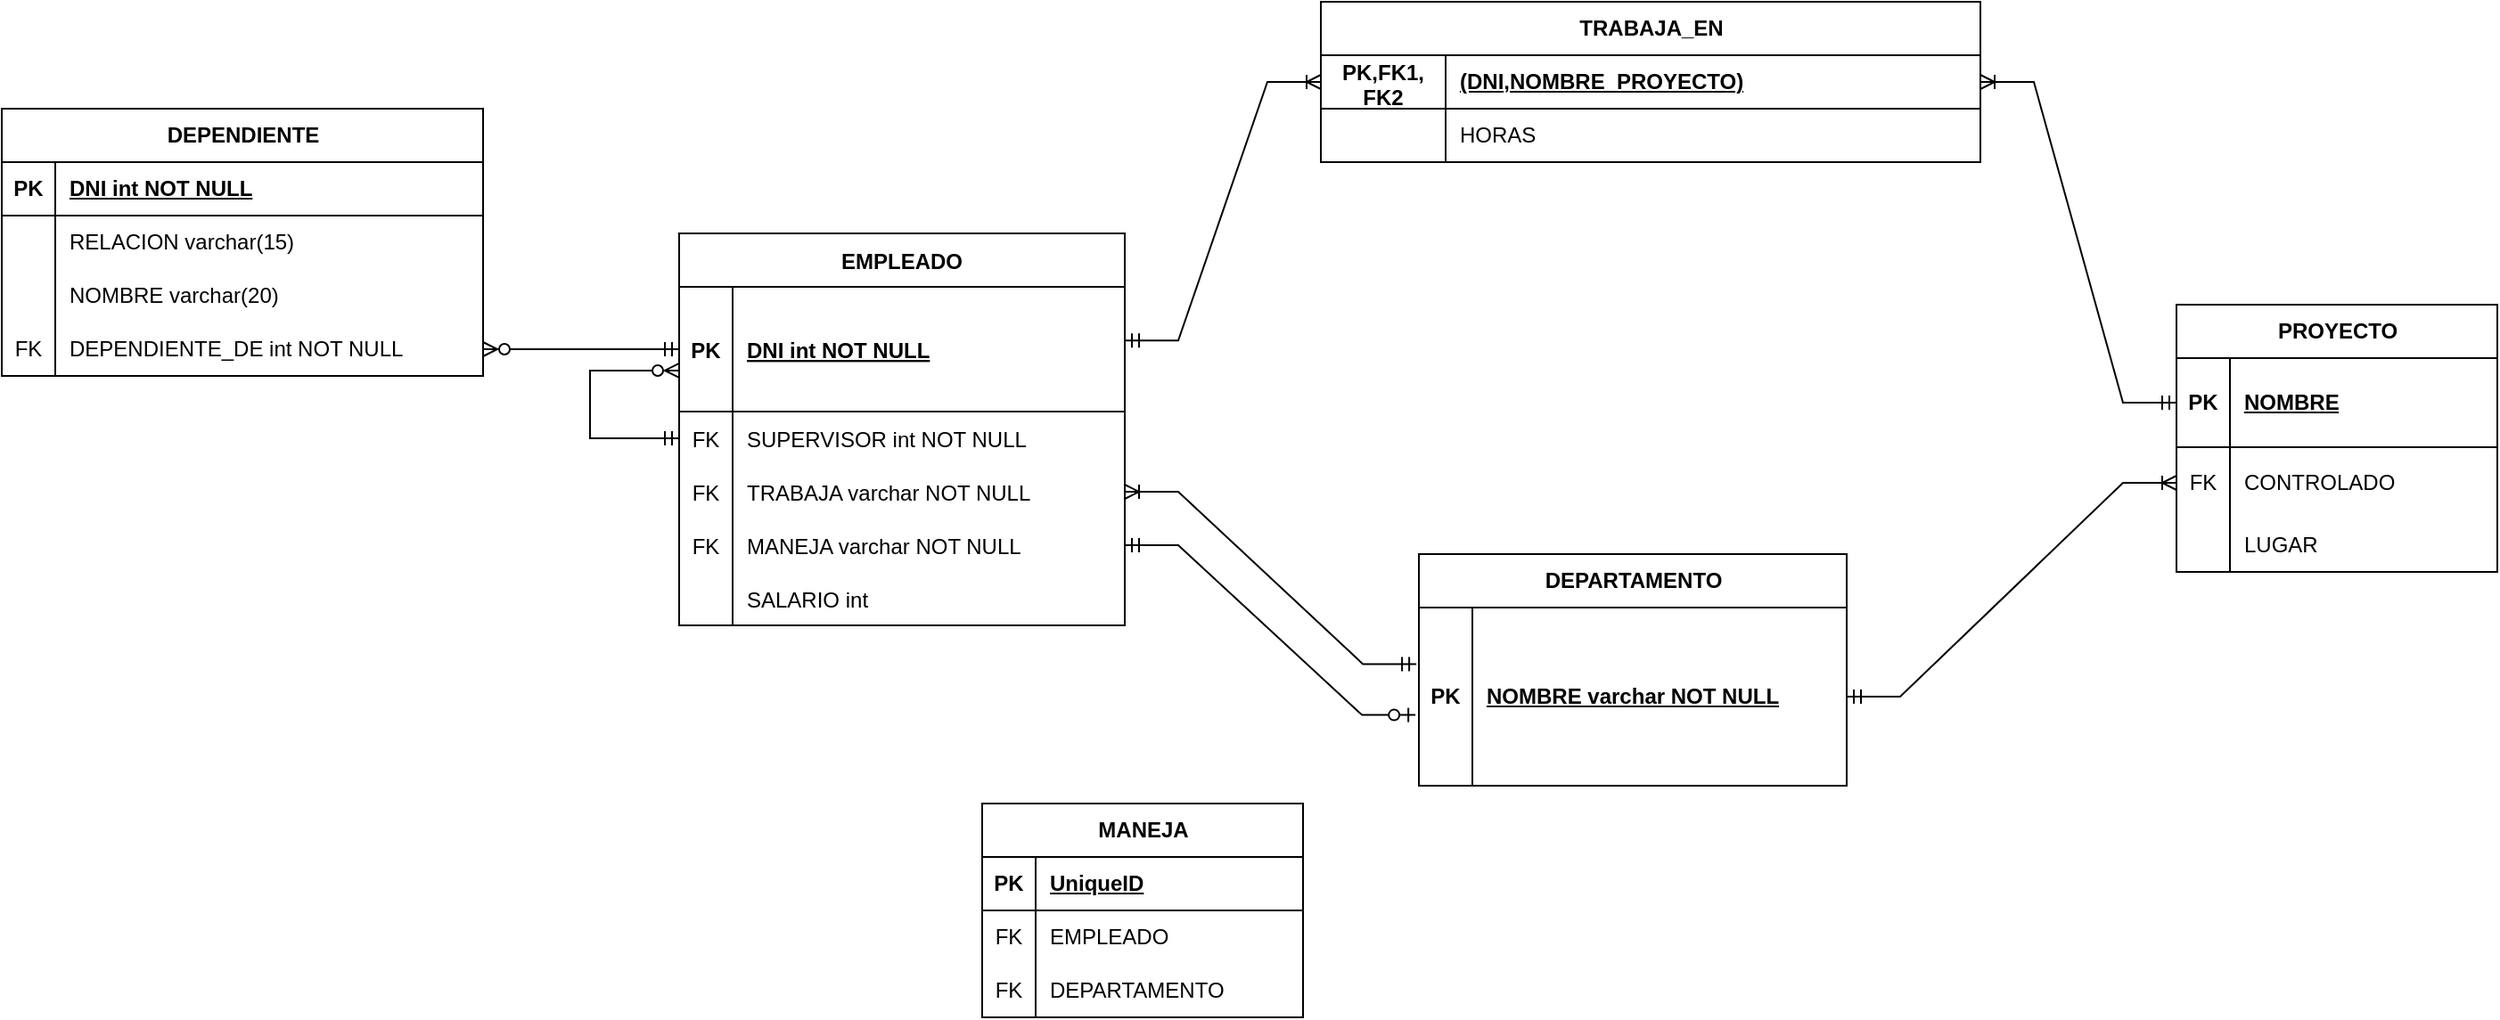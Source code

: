 <mxfile version="21.7.2" type="device">
  <diagram id="R2lEEEUBdFMjLlhIrx00" name="Page-1">
    <mxGraphModel dx="2004" dy="523" grid="1" gridSize="10" guides="1" tooltips="1" connect="1" arrows="1" fold="1" page="1" pageScale="1" pageWidth="850" pageHeight="1100" math="0" shadow="0" extFonts="Permanent Marker^https://fonts.googleapis.com/css?family=Permanent+Marker">
      <root>
        <mxCell id="0" />
        <mxCell id="1" parent="0" />
        <mxCell id="C-vyLk0tnHw3VtMMgP7b-23" value="EMPLEADO" style="shape=table;startSize=30;container=1;collapsible=1;childLayout=tableLayout;fixedRows=1;rowLines=0;fontStyle=1;align=center;resizeLast=1;" parent="1" vertex="1">
          <mxGeometry x="60" y="190" width="250" height="220" as="geometry" />
        </mxCell>
        <mxCell id="C-vyLk0tnHw3VtMMgP7b-24" value="" style="shape=partialRectangle;collapsible=0;dropTarget=0;pointerEvents=0;fillColor=none;points=[[0,0.5],[1,0.5]];portConstraint=eastwest;top=0;left=0;right=0;bottom=1;" parent="C-vyLk0tnHw3VtMMgP7b-23" vertex="1">
          <mxGeometry y="30" width="250" height="70" as="geometry" />
        </mxCell>
        <mxCell id="C-vyLk0tnHw3VtMMgP7b-25" value="PK" style="shape=partialRectangle;overflow=hidden;connectable=0;fillColor=none;top=0;left=0;bottom=0;right=0;fontStyle=1;" parent="C-vyLk0tnHw3VtMMgP7b-24" vertex="1">
          <mxGeometry width="30" height="70" as="geometry">
            <mxRectangle width="30" height="70" as="alternateBounds" />
          </mxGeometry>
        </mxCell>
        <mxCell id="C-vyLk0tnHw3VtMMgP7b-26" value="DNI int NOT NULL " style="shape=partialRectangle;overflow=hidden;connectable=0;fillColor=none;top=0;left=0;bottom=0;right=0;align=left;spacingLeft=6;fontStyle=5;" parent="C-vyLk0tnHw3VtMMgP7b-24" vertex="1">
          <mxGeometry x="30" width="220" height="70" as="geometry">
            <mxRectangle width="220" height="70" as="alternateBounds" />
          </mxGeometry>
        </mxCell>
        <mxCell id="C-vyLk0tnHw3VtMMgP7b-27" value="" style="shape=partialRectangle;collapsible=0;dropTarget=0;pointerEvents=0;fillColor=none;points=[[0,0.5],[1,0.5]];portConstraint=eastwest;top=0;left=0;right=0;bottom=0;" parent="C-vyLk0tnHw3VtMMgP7b-23" vertex="1">
          <mxGeometry y="100" width="250" height="30" as="geometry" />
        </mxCell>
        <mxCell id="C-vyLk0tnHw3VtMMgP7b-28" value="FK" style="shape=partialRectangle;overflow=hidden;connectable=0;fillColor=none;top=0;left=0;bottom=0;right=0;" parent="C-vyLk0tnHw3VtMMgP7b-27" vertex="1">
          <mxGeometry width="30" height="30" as="geometry">
            <mxRectangle width="30" height="30" as="alternateBounds" />
          </mxGeometry>
        </mxCell>
        <mxCell id="C-vyLk0tnHw3VtMMgP7b-29" value="SUPERVISOR int NOT NULL" style="shape=partialRectangle;overflow=hidden;connectable=0;fillColor=none;top=0;left=0;bottom=0;right=0;align=left;spacingLeft=6;" parent="C-vyLk0tnHw3VtMMgP7b-27" vertex="1">
          <mxGeometry x="30" width="220" height="30" as="geometry">
            <mxRectangle width="220" height="30" as="alternateBounds" />
          </mxGeometry>
        </mxCell>
        <mxCell id="5mUNGcBDX_0TZMfWuPJt-99" style="shape=partialRectangle;collapsible=0;dropTarget=0;pointerEvents=0;fillColor=none;points=[[0,0.5],[1,0.5]];portConstraint=eastwest;top=0;left=0;right=0;bottom=0;" parent="C-vyLk0tnHw3VtMMgP7b-23" vertex="1">
          <mxGeometry y="130" width="250" height="30" as="geometry" />
        </mxCell>
        <mxCell id="5mUNGcBDX_0TZMfWuPJt-100" style="shape=partialRectangle;overflow=hidden;connectable=0;fillColor=none;top=0;left=0;bottom=0;right=0;" parent="5mUNGcBDX_0TZMfWuPJt-99" vertex="1">
          <mxGeometry width="30" height="30" as="geometry">
            <mxRectangle width="30" height="30" as="alternateBounds" />
          </mxGeometry>
        </mxCell>
        <mxCell id="5mUNGcBDX_0TZMfWuPJt-101" value="TRABAJA varchar NOT NULL" style="shape=partialRectangle;overflow=hidden;connectable=0;fillColor=none;top=0;left=0;bottom=0;right=0;align=left;spacingLeft=6;" parent="5mUNGcBDX_0TZMfWuPJt-99" vertex="1">
          <mxGeometry x="30" width="220" height="30" as="geometry">
            <mxRectangle width="220" height="30" as="alternateBounds" />
          </mxGeometry>
        </mxCell>
        <mxCell id="5mUNGcBDX_0TZMfWuPJt-103" style="shape=partialRectangle;collapsible=0;dropTarget=0;pointerEvents=0;fillColor=none;points=[[0,0.5],[1,0.5]];portConstraint=eastwest;top=0;left=0;right=0;bottom=0;" parent="C-vyLk0tnHw3VtMMgP7b-23" vertex="1">
          <mxGeometry y="160" width="250" height="30" as="geometry" />
        </mxCell>
        <mxCell id="5mUNGcBDX_0TZMfWuPJt-104" value="FK" style="shape=partialRectangle;overflow=hidden;connectable=0;fillColor=none;top=0;left=0;bottom=0;right=0;" parent="5mUNGcBDX_0TZMfWuPJt-103" vertex="1">
          <mxGeometry width="30" height="30" as="geometry">
            <mxRectangle width="30" height="30" as="alternateBounds" />
          </mxGeometry>
        </mxCell>
        <mxCell id="5mUNGcBDX_0TZMfWuPJt-105" value="MANEJA varchar NOT NULL" style="shape=partialRectangle;overflow=hidden;connectable=0;fillColor=none;top=0;left=0;bottom=0;right=0;align=left;spacingLeft=6;" parent="5mUNGcBDX_0TZMfWuPJt-103" vertex="1">
          <mxGeometry x="30" width="220" height="30" as="geometry">
            <mxRectangle width="220" height="30" as="alternateBounds" />
          </mxGeometry>
        </mxCell>
        <mxCell id="w7Iy3x2jb8mtlpS3CNyu-40" style="shape=partialRectangle;collapsible=0;dropTarget=0;pointerEvents=0;fillColor=none;points=[[0,0.5],[1,0.5]];portConstraint=eastwest;top=0;left=0;right=0;bottom=0;" vertex="1" parent="C-vyLk0tnHw3VtMMgP7b-23">
          <mxGeometry y="190" width="250" height="30" as="geometry" />
        </mxCell>
        <mxCell id="w7Iy3x2jb8mtlpS3CNyu-41" style="shape=partialRectangle;overflow=hidden;connectable=0;fillColor=none;top=0;left=0;bottom=0;right=0;" vertex="1" parent="w7Iy3x2jb8mtlpS3CNyu-40">
          <mxGeometry width="30" height="30" as="geometry">
            <mxRectangle width="30" height="30" as="alternateBounds" />
          </mxGeometry>
        </mxCell>
        <mxCell id="w7Iy3x2jb8mtlpS3CNyu-42" value="SALARIO int" style="shape=partialRectangle;overflow=hidden;connectable=0;fillColor=none;top=0;left=0;bottom=0;right=0;align=left;spacingLeft=6;" vertex="1" parent="w7Iy3x2jb8mtlpS3CNyu-40">
          <mxGeometry x="30" width="220" height="30" as="geometry">
            <mxRectangle width="220" height="30" as="alternateBounds" />
          </mxGeometry>
        </mxCell>
        <mxCell id="5mUNGcBDX_0TZMfWuPJt-125" value="" style="edgeStyle=elbowEdgeStyle;fontSize=12;html=1;endArrow=ERzeroToMany;startArrow=ERmandOne;rounded=0;entryX=0;entryY=0.671;entryDx=0;entryDy=0;entryPerimeter=0;exitX=0;exitY=0.5;exitDx=0;exitDy=0;" parent="C-vyLk0tnHw3VtMMgP7b-23" source="C-vyLk0tnHw3VtMMgP7b-27" target="C-vyLk0tnHw3VtMMgP7b-24" edge="1">
          <mxGeometry width="100" height="100" relative="1" as="geometry">
            <mxPoint x="-70" y="160" as="sourcePoint" />
            <mxPoint x="-60" y="94.7" as="targetPoint" />
            <Array as="points">
              <mxPoint x="-50" y="100" />
            </Array>
          </mxGeometry>
        </mxCell>
        <mxCell id="5mUNGcBDX_0TZMfWuPJt-1" value="TRABAJA_EN" style="shape=table;startSize=30;container=1;collapsible=1;childLayout=tableLayout;fixedRows=1;rowLines=0;fontStyle=1;align=center;resizeLast=1;html=1;" parent="1" vertex="1">
          <mxGeometry x="420" y="60" width="370" height="90" as="geometry" />
        </mxCell>
        <mxCell id="5mUNGcBDX_0TZMfWuPJt-2" value="" style="shape=tableRow;horizontal=0;startSize=0;swimlaneHead=0;swimlaneBody=0;fillColor=none;collapsible=0;dropTarget=0;points=[[0,0.5],[1,0.5]];portConstraint=eastwest;top=0;left=0;right=0;bottom=1;" parent="5mUNGcBDX_0TZMfWuPJt-1" vertex="1">
          <mxGeometry y="30" width="370" height="30" as="geometry" />
        </mxCell>
        <mxCell id="5mUNGcBDX_0TZMfWuPJt-3" value="PK,FK1, FK2" style="shape=partialRectangle;connectable=0;fillColor=none;top=0;left=0;bottom=0;right=0;fontStyle=1;overflow=hidden;whiteSpace=wrap;html=1;" parent="5mUNGcBDX_0TZMfWuPJt-2" vertex="1">
          <mxGeometry width="70" height="30" as="geometry">
            <mxRectangle width="70" height="30" as="alternateBounds" />
          </mxGeometry>
        </mxCell>
        <mxCell id="5mUNGcBDX_0TZMfWuPJt-4" value="(DNI,NOMBRE_PROYECTO)" style="shape=partialRectangle;connectable=0;fillColor=none;top=0;left=0;bottom=0;right=0;align=left;spacingLeft=6;fontStyle=5;overflow=hidden;whiteSpace=wrap;html=1;" parent="5mUNGcBDX_0TZMfWuPJt-2" vertex="1">
          <mxGeometry x="70" width="300" height="30" as="geometry">
            <mxRectangle width="300" height="30" as="alternateBounds" />
          </mxGeometry>
        </mxCell>
        <mxCell id="5mUNGcBDX_0TZMfWuPJt-5" value="" style="shape=tableRow;horizontal=0;startSize=0;swimlaneHead=0;swimlaneBody=0;fillColor=none;collapsible=0;dropTarget=0;points=[[0,0.5],[1,0.5]];portConstraint=eastwest;top=0;left=0;right=0;bottom=0;" parent="5mUNGcBDX_0TZMfWuPJt-1" vertex="1">
          <mxGeometry y="60" width="370" height="30" as="geometry" />
        </mxCell>
        <mxCell id="5mUNGcBDX_0TZMfWuPJt-6" value="" style="shape=partialRectangle;connectable=0;fillColor=none;top=0;left=0;bottom=0;right=0;editable=1;overflow=hidden;whiteSpace=wrap;html=1;" parent="5mUNGcBDX_0TZMfWuPJt-5" vertex="1">
          <mxGeometry width="70" height="30" as="geometry">
            <mxRectangle width="70" height="30" as="alternateBounds" />
          </mxGeometry>
        </mxCell>
        <mxCell id="5mUNGcBDX_0TZMfWuPJt-7" value="HORAS" style="shape=partialRectangle;connectable=0;fillColor=none;top=0;left=0;bottom=0;right=0;align=left;spacingLeft=6;overflow=hidden;whiteSpace=wrap;html=1;" parent="5mUNGcBDX_0TZMfWuPJt-5" vertex="1">
          <mxGeometry x="70" width="300" height="30" as="geometry">
            <mxRectangle width="300" height="30" as="alternateBounds" />
          </mxGeometry>
        </mxCell>
        <mxCell id="5mUNGcBDX_0TZMfWuPJt-14" value="PROYECTO" style="shape=table;startSize=30;container=1;collapsible=1;childLayout=tableLayout;fixedRows=1;rowLines=0;fontStyle=1;align=center;resizeLast=1;html=1;" parent="1" vertex="1">
          <mxGeometry x="900" y="230" width="180" height="150" as="geometry" />
        </mxCell>
        <mxCell id="5mUNGcBDX_0TZMfWuPJt-15" value="" style="shape=tableRow;horizontal=0;startSize=0;swimlaneHead=0;swimlaneBody=0;fillColor=none;collapsible=0;dropTarget=0;points=[[0,0.5],[1,0.5]];portConstraint=eastwest;top=0;left=0;right=0;bottom=1;" parent="5mUNGcBDX_0TZMfWuPJt-14" vertex="1">
          <mxGeometry y="30" width="180" height="50" as="geometry" />
        </mxCell>
        <mxCell id="5mUNGcBDX_0TZMfWuPJt-16" value="PK" style="shape=partialRectangle;connectable=0;fillColor=none;top=0;left=0;bottom=0;right=0;fontStyle=1;overflow=hidden;whiteSpace=wrap;html=1;" parent="5mUNGcBDX_0TZMfWuPJt-15" vertex="1">
          <mxGeometry width="30" height="50" as="geometry">
            <mxRectangle width="30" height="50" as="alternateBounds" />
          </mxGeometry>
        </mxCell>
        <mxCell id="5mUNGcBDX_0TZMfWuPJt-17" value="NOMBRE" style="shape=partialRectangle;connectable=0;fillColor=none;top=0;left=0;bottom=0;right=0;align=left;spacingLeft=6;fontStyle=5;overflow=hidden;whiteSpace=wrap;html=1;" parent="5mUNGcBDX_0TZMfWuPJt-15" vertex="1">
          <mxGeometry x="30" width="150" height="50" as="geometry">
            <mxRectangle width="150" height="50" as="alternateBounds" />
          </mxGeometry>
        </mxCell>
        <mxCell id="5mUNGcBDX_0TZMfWuPJt-18" value="" style="shape=tableRow;horizontal=0;startSize=0;swimlaneHead=0;swimlaneBody=0;fillColor=none;collapsible=0;dropTarget=0;points=[[0,0.5],[1,0.5]];portConstraint=eastwest;top=0;left=0;right=0;bottom=0;" parent="5mUNGcBDX_0TZMfWuPJt-14" vertex="1">
          <mxGeometry y="80" width="180" height="40" as="geometry" />
        </mxCell>
        <mxCell id="5mUNGcBDX_0TZMfWuPJt-19" value="FK" style="shape=partialRectangle;connectable=0;fillColor=none;top=0;left=0;bottom=0;right=0;editable=1;overflow=hidden;whiteSpace=wrap;html=1;" parent="5mUNGcBDX_0TZMfWuPJt-18" vertex="1">
          <mxGeometry width="30" height="40" as="geometry">
            <mxRectangle width="30" height="40" as="alternateBounds" />
          </mxGeometry>
        </mxCell>
        <mxCell id="5mUNGcBDX_0TZMfWuPJt-20" value="CONTROLADO" style="shape=partialRectangle;connectable=0;fillColor=none;top=0;left=0;bottom=0;right=0;align=left;spacingLeft=6;overflow=hidden;whiteSpace=wrap;html=1;" parent="5mUNGcBDX_0TZMfWuPJt-18" vertex="1">
          <mxGeometry x="30" width="150" height="40" as="geometry">
            <mxRectangle width="150" height="40" as="alternateBounds" />
          </mxGeometry>
        </mxCell>
        <mxCell id="5mUNGcBDX_0TZMfWuPJt-95" style="shape=tableRow;horizontal=0;startSize=0;swimlaneHead=0;swimlaneBody=0;fillColor=none;collapsible=0;dropTarget=0;points=[[0,0.5],[1,0.5]];portConstraint=eastwest;top=0;left=0;right=0;bottom=0;" parent="5mUNGcBDX_0TZMfWuPJt-14" vertex="1">
          <mxGeometry y="120" width="180" height="30" as="geometry" />
        </mxCell>
        <mxCell id="5mUNGcBDX_0TZMfWuPJt-96" style="shape=partialRectangle;connectable=0;fillColor=none;top=0;left=0;bottom=0;right=0;editable=1;overflow=hidden;whiteSpace=wrap;html=1;" parent="5mUNGcBDX_0TZMfWuPJt-95" vertex="1">
          <mxGeometry width="30" height="30" as="geometry">
            <mxRectangle width="30" height="30" as="alternateBounds" />
          </mxGeometry>
        </mxCell>
        <mxCell id="5mUNGcBDX_0TZMfWuPJt-97" value="LUGAR" style="shape=partialRectangle;connectable=0;fillColor=none;top=0;left=0;bottom=0;right=0;align=left;spacingLeft=6;overflow=hidden;whiteSpace=wrap;html=1;" parent="5mUNGcBDX_0TZMfWuPJt-95" vertex="1">
          <mxGeometry x="30" width="150" height="30" as="geometry">
            <mxRectangle width="150" height="30" as="alternateBounds" />
          </mxGeometry>
        </mxCell>
        <mxCell id="5mUNGcBDX_0TZMfWuPJt-53" value="DEPENDIENTE" style="shape=table;startSize=30;container=1;collapsible=1;childLayout=tableLayout;fixedRows=1;rowLines=0;fontStyle=1;align=center;resizeLast=1;html=1;" parent="1" vertex="1">
          <mxGeometry x="-320" y="120" width="270" height="150" as="geometry" />
        </mxCell>
        <mxCell id="5mUNGcBDX_0TZMfWuPJt-54" value="" style="shape=tableRow;horizontal=0;startSize=0;swimlaneHead=0;swimlaneBody=0;fillColor=none;collapsible=0;dropTarget=0;points=[[0,0.5],[1,0.5]];portConstraint=eastwest;top=0;left=0;right=0;bottom=1;" parent="5mUNGcBDX_0TZMfWuPJt-53" vertex="1">
          <mxGeometry y="30" width="270" height="30" as="geometry" />
        </mxCell>
        <mxCell id="5mUNGcBDX_0TZMfWuPJt-55" value="PK" style="shape=partialRectangle;connectable=0;fillColor=none;top=0;left=0;bottom=0;right=0;fontStyle=1;overflow=hidden;whiteSpace=wrap;html=1;" parent="5mUNGcBDX_0TZMfWuPJt-54" vertex="1">
          <mxGeometry width="30" height="30" as="geometry">
            <mxRectangle width="30" height="30" as="alternateBounds" />
          </mxGeometry>
        </mxCell>
        <mxCell id="5mUNGcBDX_0TZMfWuPJt-56" value="DNI int NOT NULL" style="shape=partialRectangle;connectable=0;fillColor=none;top=0;left=0;bottom=0;right=0;align=left;spacingLeft=6;fontStyle=5;overflow=hidden;whiteSpace=wrap;html=1;" parent="5mUNGcBDX_0TZMfWuPJt-54" vertex="1">
          <mxGeometry x="30" width="240" height="30" as="geometry">
            <mxRectangle width="240" height="30" as="alternateBounds" />
          </mxGeometry>
        </mxCell>
        <mxCell id="5mUNGcBDX_0TZMfWuPJt-57" value="" style="shape=tableRow;horizontal=0;startSize=0;swimlaneHead=0;swimlaneBody=0;fillColor=none;collapsible=0;dropTarget=0;points=[[0,0.5],[1,0.5]];portConstraint=eastwest;top=0;left=0;right=0;bottom=0;" parent="5mUNGcBDX_0TZMfWuPJt-53" vertex="1">
          <mxGeometry y="60" width="270" height="30" as="geometry" />
        </mxCell>
        <mxCell id="5mUNGcBDX_0TZMfWuPJt-58" value="" style="shape=partialRectangle;connectable=0;fillColor=none;top=0;left=0;bottom=0;right=0;editable=1;overflow=hidden;whiteSpace=wrap;html=1;" parent="5mUNGcBDX_0TZMfWuPJt-57" vertex="1">
          <mxGeometry width="30" height="30" as="geometry">
            <mxRectangle width="30" height="30" as="alternateBounds" />
          </mxGeometry>
        </mxCell>
        <mxCell id="5mUNGcBDX_0TZMfWuPJt-59" value="RELACION varchar(15)" style="shape=partialRectangle;connectable=0;fillColor=none;top=0;left=0;bottom=0;right=0;align=left;spacingLeft=6;overflow=hidden;whiteSpace=wrap;html=1;" parent="5mUNGcBDX_0TZMfWuPJt-57" vertex="1">
          <mxGeometry x="30" width="240" height="30" as="geometry">
            <mxRectangle width="240" height="30" as="alternateBounds" />
          </mxGeometry>
        </mxCell>
        <mxCell id="5mUNGcBDX_0TZMfWuPJt-60" value="" style="shape=tableRow;horizontal=0;startSize=0;swimlaneHead=0;swimlaneBody=0;fillColor=none;collapsible=0;dropTarget=0;points=[[0,0.5],[1,0.5]];portConstraint=eastwest;top=0;left=0;right=0;bottom=0;" parent="5mUNGcBDX_0TZMfWuPJt-53" vertex="1">
          <mxGeometry y="90" width="270" height="30" as="geometry" />
        </mxCell>
        <mxCell id="5mUNGcBDX_0TZMfWuPJt-61" value="" style="shape=partialRectangle;connectable=0;fillColor=none;top=0;left=0;bottom=0;right=0;editable=1;overflow=hidden;whiteSpace=wrap;html=1;" parent="5mUNGcBDX_0TZMfWuPJt-60" vertex="1">
          <mxGeometry width="30" height="30" as="geometry">
            <mxRectangle width="30" height="30" as="alternateBounds" />
          </mxGeometry>
        </mxCell>
        <mxCell id="5mUNGcBDX_0TZMfWuPJt-62" value="NOMBRE varchar(20)" style="shape=partialRectangle;connectable=0;fillColor=none;top=0;left=0;bottom=0;right=0;align=left;spacingLeft=6;overflow=hidden;whiteSpace=wrap;html=1;" parent="5mUNGcBDX_0TZMfWuPJt-60" vertex="1">
          <mxGeometry x="30" width="240" height="30" as="geometry">
            <mxRectangle width="240" height="30" as="alternateBounds" />
          </mxGeometry>
        </mxCell>
        <mxCell id="5mUNGcBDX_0TZMfWuPJt-122" style="shape=tableRow;horizontal=0;startSize=0;swimlaneHead=0;swimlaneBody=0;fillColor=none;collapsible=0;dropTarget=0;points=[[0,0.5],[1,0.5]];portConstraint=eastwest;top=0;left=0;right=0;bottom=0;" parent="5mUNGcBDX_0TZMfWuPJt-53" vertex="1">
          <mxGeometry y="120" width="270" height="30" as="geometry" />
        </mxCell>
        <mxCell id="5mUNGcBDX_0TZMfWuPJt-123" value="FK" style="shape=partialRectangle;connectable=0;fillColor=none;top=0;left=0;bottom=0;right=0;editable=1;overflow=hidden;whiteSpace=wrap;html=1;" parent="5mUNGcBDX_0TZMfWuPJt-122" vertex="1">
          <mxGeometry width="30" height="30" as="geometry">
            <mxRectangle width="30" height="30" as="alternateBounds" />
          </mxGeometry>
        </mxCell>
        <mxCell id="5mUNGcBDX_0TZMfWuPJt-124" value="DEPENDIENTE_DE int NOT NULL" style="shape=partialRectangle;connectable=0;fillColor=none;top=0;left=0;bottom=0;right=0;align=left;spacingLeft=6;overflow=hidden;whiteSpace=wrap;html=1;" parent="5mUNGcBDX_0TZMfWuPJt-122" vertex="1">
          <mxGeometry x="30" width="240" height="30" as="geometry">
            <mxRectangle width="240" height="30" as="alternateBounds" />
          </mxGeometry>
        </mxCell>
        <mxCell id="5mUNGcBDX_0TZMfWuPJt-76" value="" style="edgeStyle=entityRelationEdgeStyle;fontSize=12;html=1;endArrow=ERoneToMany;startArrow=ERmandOne;rounded=0;exitX=1;exitY=0.431;exitDx=0;exitDy=0;exitPerimeter=0;entryX=0;entryY=0.5;entryDx=0;entryDy=0;" parent="1" source="C-vyLk0tnHw3VtMMgP7b-24" target="5mUNGcBDX_0TZMfWuPJt-2" edge="1">
          <mxGeometry width="100" height="100" relative="1" as="geometry">
            <mxPoint x="450" y="250" as="sourcePoint" />
            <mxPoint x="550" y="150" as="targetPoint" />
          </mxGeometry>
        </mxCell>
        <mxCell id="5mUNGcBDX_0TZMfWuPJt-77" value="" style="edgeStyle=entityRelationEdgeStyle;fontSize=12;html=1;endArrow=ERoneToMany;startArrow=ERmandOne;rounded=0;exitX=0;exitY=0.5;exitDx=0;exitDy=0;entryX=1;entryY=0.5;entryDx=0;entryDy=0;" parent="1" source="5mUNGcBDX_0TZMfWuPJt-15" target="5mUNGcBDX_0TZMfWuPJt-2" edge="1">
          <mxGeometry width="100" height="100" relative="1" as="geometry">
            <mxPoint x="690" y="270" as="sourcePoint" />
            <mxPoint x="850" y="389" as="targetPoint" />
          </mxGeometry>
        </mxCell>
        <mxCell id="5mUNGcBDX_0TZMfWuPJt-90" value="FK" style="shape=partialRectangle;overflow=hidden;connectable=0;fillColor=none;top=0;left=0;bottom=0;right=0;" parent="1" vertex="1">
          <mxGeometry x="60" y="320" width="30" height="30" as="geometry">
            <mxRectangle width="30" height="30" as="alternateBounds" />
          </mxGeometry>
        </mxCell>
        <mxCell id="5mUNGcBDX_0TZMfWuPJt-92" value="" style="edgeStyle=entityRelationEdgeStyle;fontSize=12;html=1;endArrow=ERzeroToMany;startArrow=ERmandOne;rounded=0;exitX=0;exitY=0.5;exitDx=0;exitDy=0;entryX=1;entryY=0.5;entryDx=0;entryDy=0;" parent="1" source="C-vyLk0tnHw3VtMMgP7b-24" target="5mUNGcBDX_0TZMfWuPJt-122" edge="1">
          <mxGeometry width="100" height="100" relative="1" as="geometry">
            <mxPoint x="210" y="320" as="sourcePoint" />
            <mxPoint x="310" y="220" as="targetPoint" />
          </mxGeometry>
        </mxCell>
        <mxCell id="5mUNGcBDX_0TZMfWuPJt-106" value="DEPARTAMENTO" style="shape=table;startSize=30;container=1;collapsible=1;childLayout=tableLayout;fixedRows=1;rowLines=0;fontStyle=1;align=center;resizeLast=1;html=1;" parent="1" vertex="1">
          <mxGeometry x="475" y="370" width="240" height="130" as="geometry" />
        </mxCell>
        <mxCell id="5mUNGcBDX_0TZMfWuPJt-107" value="" style="shape=tableRow;horizontal=0;startSize=0;swimlaneHead=0;swimlaneBody=0;fillColor=none;collapsible=0;dropTarget=0;points=[[0,0.5],[1,0.5]];portConstraint=eastwest;top=0;left=0;right=0;bottom=1;" parent="5mUNGcBDX_0TZMfWuPJt-106" vertex="1">
          <mxGeometry y="30" width="240" height="100" as="geometry" />
        </mxCell>
        <mxCell id="5mUNGcBDX_0TZMfWuPJt-108" value="PK" style="shape=partialRectangle;connectable=0;fillColor=none;top=0;left=0;bottom=0;right=0;fontStyle=1;overflow=hidden;whiteSpace=wrap;html=1;" parent="5mUNGcBDX_0TZMfWuPJt-107" vertex="1">
          <mxGeometry width="30" height="100" as="geometry">
            <mxRectangle width="30" height="100" as="alternateBounds" />
          </mxGeometry>
        </mxCell>
        <mxCell id="5mUNGcBDX_0TZMfWuPJt-109" value="NOMBRE varchar NOT NULL" style="shape=partialRectangle;connectable=0;fillColor=none;top=0;left=0;bottom=0;right=0;align=left;spacingLeft=6;fontStyle=5;overflow=hidden;whiteSpace=wrap;html=1;" parent="5mUNGcBDX_0TZMfWuPJt-107" vertex="1">
          <mxGeometry x="30" width="210" height="100" as="geometry">
            <mxRectangle width="210" height="100" as="alternateBounds" />
          </mxGeometry>
        </mxCell>
        <mxCell id="5mUNGcBDX_0TZMfWuPJt-119" value="" style="edgeStyle=entityRelationEdgeStyle;fontSize=12;html=1;endArrow=ERoneToMany;startArrow=ERmandOne;rounded=0;exitX=-0.006;exitY=0.317;exitDx=0;exitDy=0;entryX=1;entryY=0.5;entryDx=0;entryDy=0;exitPerimeter=0;" parent="1" source="5mUNGcBDX_0TZMfWuPJt-107" target="5mUNGcBDX_0TZMfWuPJt-99" edge="1">
          <mxGeometry width="100" height="100" relative="1" as="geometry">
            <mxPoint x="440" y="380" as="sourcePoint" />
            <mxPoint x="540" y="280" as="targetPoint" />
          </mxGeometry>
        </mxCell>
        <mxCell id="5mUNGcBDX_0TZMfWuPJt-120" value="" style="edgeStyle=entityRelationEdgeStyle;fontSize=12;html=1;endArrow=ERzeroToOne;startArrow=ERmandOne;rounded=0;exitX=1;exitY=0.5;exitDx=0;exitDy=0;entryX=-0.008;entryY=0.603;entryDx=0;entryDy=0;entryPerimeter=0;" parent="1" source="5mUNGcBDX_0TZMfWuPJt-103" target="5mUNGcBDX_0TZMfWuPJt-107" edge="1">
          <mxGeometry width="100" height="100" relative="1" as="geometry">
            <mxPoint x="440" y="380" as="sourcePoint" />
            <mxPoint x="540" y="280" as="targetPoint" />
          </mxGeometry>
        </mxCell>
        <mxCell id="5mUNGcBDX_0TZMfWuPJt-121" value="" style="edgeStyle=entityRelationEdgeStyle;fontSize=12;html=1;endArrow=ERoneToMany;startArrow=ERmandOne;rounded=0;exitX=1;exitY=0.5;exitDx=0;exitDy=0;entryX=0;entryY=0.5;entryDx=0;entryDy=0;" parent="1" source="5mUNGcBDX_0TZMfWuPJt-107" target="5mUNGcBDX_0TZMfWuPJt-18" edge="1">
          <mxGeometry width="100" height="100" relative="1" as="geometry">
            <mxPoint x="484" y="402" as="sourcePoint" />
            <mxPoint x="320" y="345" as="targetPoint" />
          </mxGeometry>
        </mxCell>
        <mxCell id="w7Iy3x2jb8mtlpS3CNyu-1" value="MANEJA" style="shape=table;startSize=30;container=1;collapsible=1;childLayout=tableLayout;fixedRows=1;rowLines=0;fontStyle=1;align=center;resizeLast=1;html=1;" vertex="1" parent="1">
          <mxGeometry x="230" y="510" width="180" height="120" as="geometry" />
        </mxCell>
        <mxCell id="w7Iy3x2jb8mtlpS3CNyu-2" value="" style="shape=tableRow;horizontal=0;startSize=0;swimlaneHead=0;swimlaneBody=0;fillColor=none;collapsible=0;dropTarget=0;points=[[0,0.5],[1,0.5]];portConstraint=eastwest;top=0;left=0;right=0;bottom=1;" vertex="1" parent="w7Iy3x2jb8mtlpS3CNyu-1">
          <mxGeometry y="30" width="180" height="30" as="geometry" />
        </mxCell>
        <mxCell id="w7Iy3x2jb8mtlpS3CNyu-3" value="PK" style="shape=partialRectangle;connectable=0;fillColor=none;top=0;left=0;bottom=0;right=0;fontStyle=1;overflow=hidden;whiteSpace=wrap;html=1;" vertex="1" parent="w7Iy3x2jb8mtlpS3CNyu-2">
          <mxGeometry width="30" height="30" as="geometry">
            <mxRectangle width="30" height="30" as="alternateBounds" />
          </mxGeometry>
        </mxCell>
        <mxCell id="w7Iy3x2jb8mtlpS3CNyu-4" value="UniqueID" style="shape=partialRectangle;connectable=0;fillColor=none;top=0;left=0;bottom=0;right=0;align=left;spacingLeft=6;fontStyle=5;overflow=hidden;whiteSpace=wrap;html=1;" vertex="1" parent="w7Iy3x2jb8mtlpS3CNyu-2">
          <mxGeometry x="30" width="150" height="30" as="geometry">
            <mxRectangle width="150" height="30" as="alternateBounds" />
          </mxGeometry>
        </mxCell>
        <mxCell id="w7Iy3x2jb8mtlpS3CNyu-5" value="" style="shape=tableRow;horizontal=0;startSize=0;swimlaneHead=0;swimlaneBody=0;fillColor=none;collapsible=0;dropTarget=0;points=[[0,0.5],[1,0.5]];portConstraint=eastwest;top=0;left=0;right=0;bottom=0;" vertex="1" parent="w7Iy3x2jb8mtlpS3CNyu-1">
          <mxGeometry y="60" width="180" height="30" as="geometry" />
        </mxCell>
        <mxCell id="w7Iy3x2jb8mtlpS3CNyu-6" value="FK" style="shape=partialRectangle;connectable=0;fillColor=none;top=0;left=0;bottom=0;right=0;editable=1;overflow=hidden;whiteSpace=wrap;html=1;" vertex="1" parent="w7Iy3x2jb8mtlpS3CNyu-5">
          <mxGeometry width="30" height="30" as="geometry">
            <mxRectangle width="30" height="30" as="alternateBounds" />
          </mxGeometry>
        </mxCell>
        <mxCell id="w7Iy3x2jb8mtlpS3CNyu-7" value="EMPLEADO" style="shape=partialRectangle;connectable=0;fillColor=none;top=0;left=0;bottom=0;right=0;align=left;spacingLeft=6;overflow=hidden;whiteSpace=wrap;html=1;" vertex="1" parent="w7Iy3x2jb8mtlpS3CNyu-5">
          <mxGeometry x="30" width="150" height="30" as="geometry">
            <mxRectangle width="150" height="30" as="alternateBounds" />
          </mxGeometry>
        </mxCell>
        <mxCell id="w7Iy3x2jb8mtlpS3CNyu-8" value="" style="shape=tableRow;horizontal=0;startSize=0;swimlaneHead=0;swimlaneBody=0;fillColor=none;collapsible=0;dropTarget=0;points=[[0,0.5],[1,0.5]];portConstraint=eastwest;top=0;left=0;right=0;bottom=0;" vertex="1" parent="w7Iy3x2jb8mtlpS3CNyu-1">
          <mxGeometry y="90" width="180" height="30" as="geometry" />
        </mxCell>
        <mxCell id="w7Iy3x2jb8mtlpS3CNyu-9" value="FK" style="shape=partialRectangle;connectable=0;fillColor=none;top=0;left=0;bottom=0;right=0;editable=1;overflow=hidden;whiteSpace=wrap;html=1;" vertex="1" parent="w7Iy3x2jb8mtlpS3CNyu-8">
          <mxGeometry width="30" height="30" as="geometry">
            <mxRectangle width="30" height="30" as="alternateBounds" />
          </mxGeometry>
        </mxCell>
        <mxCell id="w7Iy3x2jb8mtlpS3CNyu-10" value="DEPARTAMENTO" style="shape=partialRectangle;connectable=0;fillColor=none;top=0;left=0;bottom=0;right=0;align=left;spacingLeft=6;overflow=hidden;whiteSpace=wrap;html=1;" vertex="1" parent="w7Iy3x2jb8mtlpS3CNyu-8">
          <mxGeometry x="30" width="150" height="30" as="geometry">
            <mxRectangle width="150" height="30" as="alternateBounds" />
          </mxGeometry>
        </mxCell>
      </root>
    </mxGraphModel>
  </diagram>
</mxfile>
